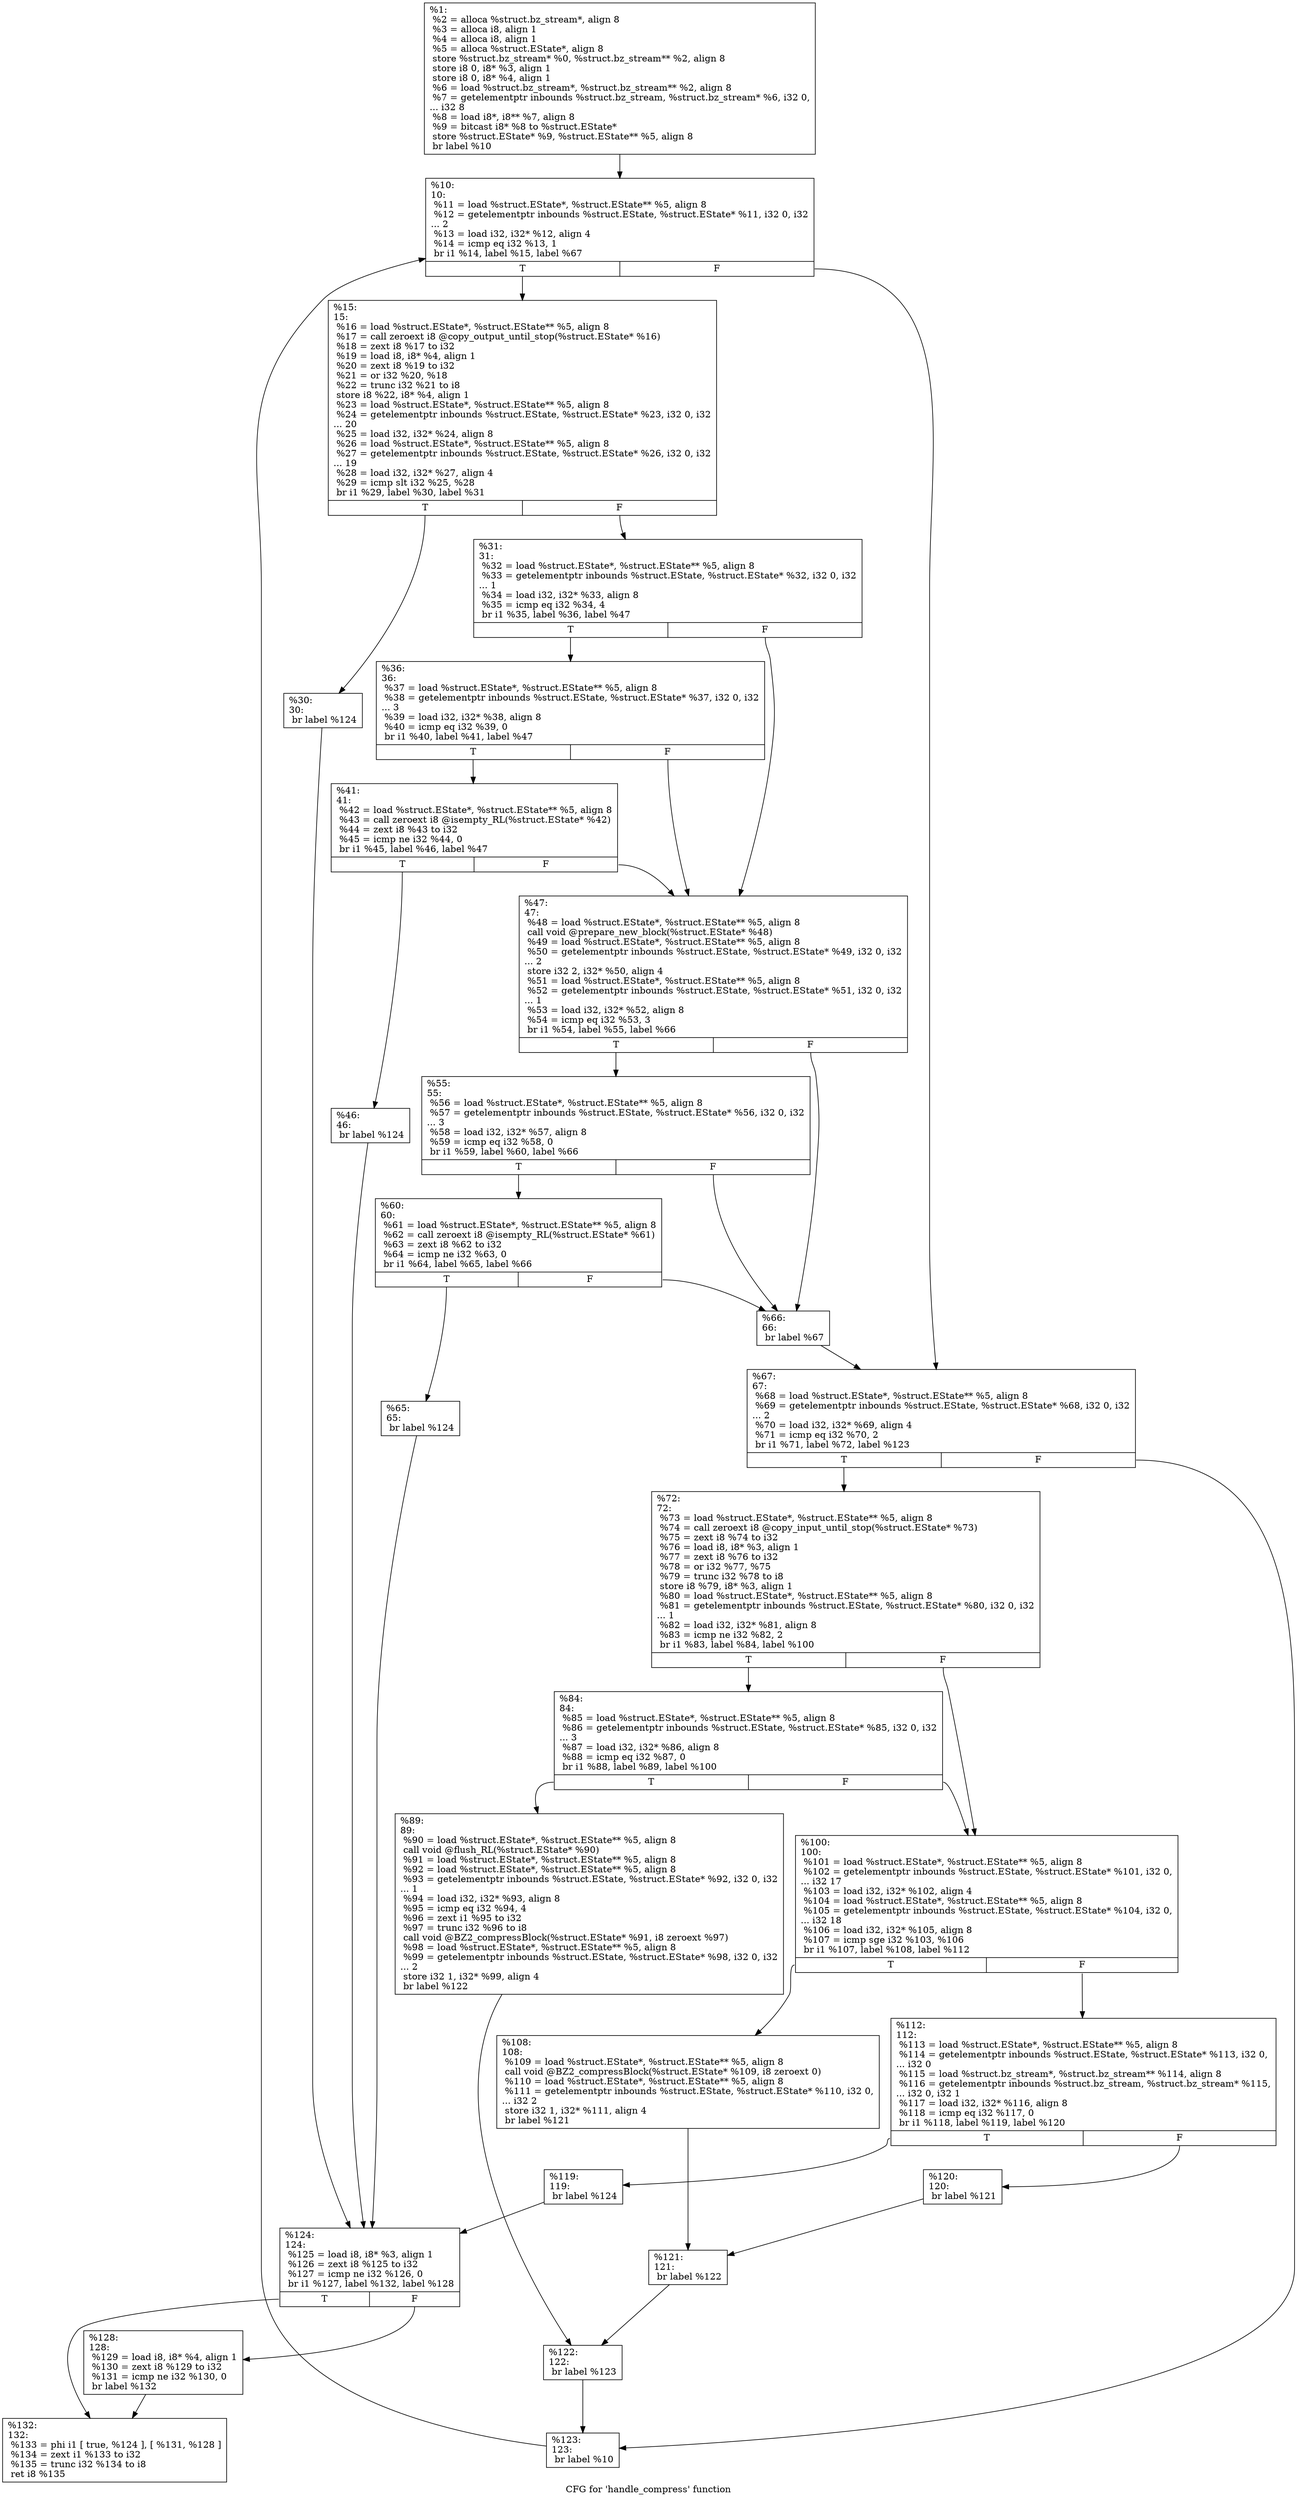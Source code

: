 digraph "CFG for 'handle_compress' function" {
	label="CFG for 'handle_compress' function";

	Node0xc1ce70 [shape=record,label="{%1:\l  %2 = alloca %struct.bz_stream*, align 8\l  %3 = alloca i8, align 1\l  %4 = alloca i8, align 1\l  %5 = alloca %struct.EState*, align 8\l  store %struct.bz_stream* %0, %struct.bz_stream** %2, align 8\l  store i8 0, i8* %3, align 1\l  store i8 0, i8* %4, align 1\l  %6 = load %struct.bz_stream*, %struct.bz_stream** %2, align 8\l  %7 = getelementptr inbounds %struct.bz_stream, %struct.bz_stream* %6, i32 0,\l... i32 8\l  %8 = load i8*, i8** %7, align 8\l  %9 = bitcast i8* %8 to %struct.EState*\l  store %struct.EState* %9, %struct.EState** %5, align 8\l  br label %10\l}"];
	Node0xc1ce70 -> Node0xc1cfb0;
	Node0xc1cfb0 [shape=record,label="{%10:\l10:                                               \l  %11 = load %struct.EState*, %struct.EState** %5, align 8\l  %12 = getelementptr inbounds %struct.EState, %struct.EState* %11, i32 0, i32\l... 2\l  %13 = load i32, i32* %12, align 4\l  %14 = icmp eq i32 %13, 1\l  br i1 %14, label %15, label %67\l|{<s0>T|<s1>F}}"];
	Node0xc1cfb0:s0 -> Node0xc1e400;
	Node0xc1cfb0:s1 -> Node0xc1e450;
	Node0xc1e400 [shape=record,label="{%15:\l15:                                               \l  %16 = load %struct.EState*, %struct.EState** %5, align 8\l  %17 = call zeroext i8 @copy_output_until_stop(%struct.EState* %16)\l  %18 = zext i8 %17 to i32\l  %19 = load i8, i8* %4, align 1\l  %20 = zext i8 %19 to i32\l  %21 = or i32 %20, %18\l  %22 = trunc i32 %21 to i8\l  store i8 %22, i8* %4, align 1\l  %23 = load %struct.EState*, %struct.EState** %5, align 8\l  %24 = getelementptr inbounds %struct.EState, %struct.EState* %23, i32 0, i32\l... 20\l  %25 = load i32, i32* %24, align 8\l  %26 = load %struct.EState*, %struct.EState** %5, align 8\l  %27 = getelementptr inbounds %struct.EState, %struct.EState* %26, i32 0, i32\l... 19\l  %28 = load i32, i32* %27, align 4\l  %29 = icmp slt i32 %25, %28\l  br i1 %29, label %30, label %31\l|{<s0>T|<s1>F}}"];
	Node0xc1e400:s0 -> Node0xc1ec60;
	Node0xc1e400:s1 -> Node0xc1ecb0;
	Node0xc1ec60 [shape=record,label="{%30:\l30:                                               \l  br label %124\l}"];
	Node0xc1ec60 -> Node0xc1ed90;
	Node0xc1ecb0 [shape=record,label="{%31:\l31:                                               \l  %32 = load %struct.EState*, %struct.EState** %5, align 8\l  %33 = getelementptr inbounds %struct.EState, %struct.EState* %32, i32 0, i32\l... 1\l  %34 = load i32, i32* %33, align 8\l  %35 = icmp eq i32 %34, 4\l  br i1 %35, label %36, label %47\l|{<s0>T|<s1>F}}"];
	Node0xc1ecb0:s0 -> Node0xc1f010;
	Node0xc1ecb0:s1 -> Node0xc1f060;
	Node0xc1f010 [shape=record,label="{%36:\l36:                                               \l  %37 = load %struct.EState*, %struct.EState** %5, align 8\l  %38 = getelementptr inbounds %struct.EState, %struct.EState* %37, i32 0, i32\l... 3\l  %39 = load i32, i32* %38, align 8\l  %40 = icmp eq i32 %39, 0\l  br i1 %40, label %41, label %47\l|{<s0>T|<s1>F}}"];
	Node0xc1f010:s0 -> Node0xc1f310;
	Node0xc1f010:s1 -> Node0xc1f060;
	Node0xc1f310 [shape=record,label="{%41:\l41:                                               \l  %42 = load %struct.EState*, %struct.EState** %5, align 8\l  %43 = call zeroext i8 @isempty_RL(%struct.EState* %42)\l  %44 = zext i8 %43 to i32\l  %45 = icmp ne i32 %44, 0\l  br i1 %45, label %46, label %47\l|{<s0>T|<s1>F}}"];
	Node0xc1f310:s0 -> Node0xc1f5f0;
	Node0xc1f310:s1 -> Node0xc1f060;
	Node0xc1f5f0 [shape=record,label="{%46:\l46:                                               \l  br label %124\l}"];
	Node0xc1f5f0 -> Node0xc1ed90;
	Node0xc1f060 [shape=record,label="{%47:\l47:                                               \l  %48 = load %struct.EState*, %struct.EState** %5, align 8\l  call void @prepare_new_block(%struct.EState* %48)\l  %49 = load %struct.EState*, %struct.EState** %5, align 8\l  %50 = getelementptr inbounds %struct.EState, %struct.EState* %49, i32 0, i32\l... 2\l  store i32 2, i32* %50, align 4\l  %51 = load %struct.EState*, %struct.EState** %5, align 8\l  %52 = getelementptr inbounds %struct.EState, %struct.EState* %51, i32 0, i32\l... 1\l  %53 = load i32, i32* %52, align 8\l  %54 = icmp eq i32 %53, 3\l  br i1 %54, label %55, label %66\l|{<s0>T|<s1>F}}"];
	Node0xc1f060:s0 -> Node0xc1fbb0;
	Node0xc1f060:s1 -> Node0xc1fc00;
	Node0xc1fbb0 [shape=record,label="{%55:\l55:                                               \l  %56 = load %struct.EState*, %struct.EState** %5, align 8\l  %57 = getelementptr inbounds %struct.EState, %struct.EState* %56, i32 0, i32\l... 3\l  %58 = load i32, i32* %57, align 8\l  %59 = icmp eq i32 %58, 0\l  br i1 %59, label %60, label %66\l|{<s0>T|<s1>F}}"];
	Node0xc1fbb0:s0 -> Node0xc1feb0;
	Node0xc1fbb0:s1 -> Node0xc1fc00;
	Node0xc1feb0 [shape=record,label="{%60:\l60:                                               \l  %61 = load %struct.EState*, %struct.EState** %5, align 8\l  %62 = call zeroext i8 @isempty_RL(%struct.EState* %61)\l  %63 = zext i8 %62 to i32\l  %64 = icmp ne i32 %63, 0\l  br i1 %64, label %65, label %66\l|{<s0>T|<s1>F}}"];
	Node0xc1feb0:s0 -> Node0xc20190;
	Node0xc1feb0:s1 -> Node0xc1fc00;
	Node0xc20190 [shape=record,label="{%65:\l65:                                               \l  br label %124\l}"];
	Node0xc20190 -> Node0xc1ed90;
	Node0xc1fc00 [shape=record,label="{%66:\l66:                                               \l  br label %67\l}"];
	Node0xc1fc00 -> Node0xc1e450;
	Node0xc1e450 [shape=record,label="{%67:\l67:                                               \l  %68 = load %struct.EState*, %struct.EState** %5, align 8\l  %69 = getelementptr inbounds %struct.EState, %struct.EState* %68, i32 0, i32\l... 2\l  %70 = load i32, i32* %69, align 4\l  %71 = icmp eq i32 %70, 2\l  br i1 %71, label %72, label %123\l|{<s0>T|<s1>F}}"];
	Node0xc1e450:s0 -> Node0xc20500;
	Node0xc1e450:s1 -> Node0xc20550;
	Node0xc20500 [shape=record,label="{%72:\l72:                                               \l  %73 = load %struct.EState*, %struct.EState** %5, align 8\l  %74 = call zeroext i8 @copy_input_until_stop(%struct.EState* %73)\l  %75 = zext i8 %74 to i32\l  %76 = load i8, i8* %3, align 1\l  %77 = zext i8 %76 to i32\l  %78 = or i32 %77, %75\l  %79 = trunc i32 %78 to i8\l  store i8 %79, i8* %3, align 1\l  %80 = load %struct.EState*, %struct.EState** %5, align 8\l  %81 = getelementptr inbounds %struct.EState, %struct.EState* %80, i32 0, i32\l... 1\l  %82 = load i32, i32* %81, align 8\l  %83 = icmp ne i32 %82, 2\l  br i1 %83, label %84, label %100\l|{<s0>T|<s1>F}}"];
	Node0xc20500:s0 -> Node0xc20c90;
	Node0xc20500:s1 -> Node0xc20ce0;
	Node0xc20c90 [shape=record,label="{%84:\l84:                                               \l  %85 = load %struct.EState*, %struct.EState** %5, align 8\l  %86 = getelementptr inbounds %struct.EState, %struct.EState* %85, i32 0, i32\l... 3\l  %87 = load i32, i32* %86, align 8\l  %88 = icmp eq i32 %87, 0\l  br i1 %88, label %89, label %100\l|{<s0>T|<s1>F}}"];
	Node0xc20c90:s0 -> Node0xc20f90;
	Node0xc20c90:s1 -> Node0xc20ce0;
	Node0xc20f90 [shape=record,label="{%89:\l89:                                               \l  %90 = load %struct.EState*, %struct.EState** %5, align 8\l  call void @flush_RL(%struct.EState* %90)\l  %91 = load %struct.EState*, %struct.EState** %5, align 8\l  %92 = load %struct.EState*, %struct.EState** %5, align 8\l  %93 = getelementptr inbounds %struct.EState, %struct.EState* %92, i32 0, i32\l... 1\l  %94 = load i32, i32* %93, align 8\l  %95 = icmp eq i32 %94, 4\l  %96 = zext i1 %95 to i32\l  %97 = trunc i32 %96 to i8\l  call void @BZ2_compressBlock(%struct.EState* %91, i8 zeroext %97)\l  %98 = load %struct.EState*, %struct.EState** %5, align 8\l  %99 = getelementptr inbounds %struct.EState, %struct.EState* %98, i32 0, i32\l... 2\l  store i32 1, i32* %99, align 4\l  br label %122\l}"];
	Node0xc20f90 -> Node0xc217f0;
	Node0xc20ce0 [shape=record,label="{%100:\l100:                                              \l  %101 = load %struct.EState*, %struct.EState** %5, align 8\l  %102 = getelementptr inbounds %struct.EState, %struct.EState* %101, i32 0,\l... i32 17\l  %103 = load i32, i32* %102, align 4\l  %104 = load %struct.EState*, %struct.EState** %5, align 8\l  %105 = getelementptr inbounds %struct.EState, %struct.EState* %104, i32 0,\l... i32 18\l  %106 = load i32, i32* %105, align 8\l  %107 = icmp sge i32 %103, %106\l  br i1 %107, label %108, label %112\l|{<s0>T|<s1>F}}"];
	Node0xc20ce0:s0 -> Node0xc21bd0;
	Node0xc20ce0:s1 -> Node0xc21c20;
	Node0xc21bd0 [shape=record,label="{%108:\l108:                                              \l  %109 = load %struct.EState*, %struct.EState** %5, align 8\l  call void @BZ2_compressBlock(%struct.EState* %109, i8 zeroext 0)\l  %110 = load %struct.EState*, %struct.EState** %5, align 8\l  %111 = getelementptr inbounds %struct.EState, %struct.EState* %110, i32 0,\l... i32 2\l  store i32 1, i32* %111, align 4\l  br label %121\l}"];
	Node0xc21bd0 -> Node0xc22000;
	Node0xc21c20 [shape=record,label="{%112:\l112:                                              \l  %113 = load %struct.EState*, %struct.EState** %5, align 8\l  %114 = getelementptr inbounds %struct.EState, %struct.EState* %113, i32 0,\l... i32 0\l  %115 = load %struct.bz_stream*, %struct.bz_stream** %114, align 8\l  %116 = getelementptr inbounds %struct.bz_stream, %struct.bz_stream* %115,\l... i32 0, i32 1\l  %117 = load i32, i32* %116, align 8\l  %118 = icmp eq i32 %117, 0\l  br i1 %118, label %119, label %120\l|{<s0>T|<s1>F}}"];
	Node0xc21c20:s0 -> Node0xc22380;
	Node0xc21c20:s1 -> Node0xc223d0;
	Node0xc22380 [shape=record,label="{%119:\l119:                                              \l  br label %124\l}"];
	Node0xc22380 -> Node0xc1ed90;
	Node0xc223d0 [shape=record,label="{%120:\l120:                                              \l  br label %121\l}"];
	Node0xc223d0 -> Node0xc22000;
	Node0xc22000 [shape=record,label="{%121:\l121:                                              \l  br label %122\l}"];
	Node0xc22000 -> Node0xc217f0;
	Node0xc217f0 [shape=record,label="{%122:\l122:                                              \l  br label %123\l}"];
	Node0xc217f0 -> Node0xc20550;
	Node0xc20550 [shape=record,label="{%123:\l123:                                              \l  br label %10\l}"];
	Node0xc20550 -> Node0xc1cfb0;
	Node0xc1ed90 [shape=record,label="{%124:\l124:                                              \l  %125 = load i8, i8* %3, align 1\l  %126 = zext i8 %125 to i32\l  %127 = icmp ne i32 %126, 0\l  br i1 %127, label %132, label %128\l|{<s0>T|<s1>F}}"];
	Node0xc1ed90:s0 -> Node0xc227c0;
	Node0xc1ed90:s1 -> Node0xc22810;
	Node0xc22810 [shape=record,label="{%128:\l128:                                              \l  %129 = load i8, i8* %4, align 1\l  %130 = zext i8 %129 to i32\l  %131 = icmp ne i32 %130, 0\l  br label %132\l}"];
	Node0xc22810 -> Node0xc227c0;
	Node0xc227c0 [shape=record,label="{%132:\l132:                                              \l  %133 = phi i1 [ true, %124 ], [ %131, %128 ]\l  %134 = zext i1 %133 to i32\l  %135 = trunc i32 %134 to i8\l  ret i8 %135\l}"];
}
